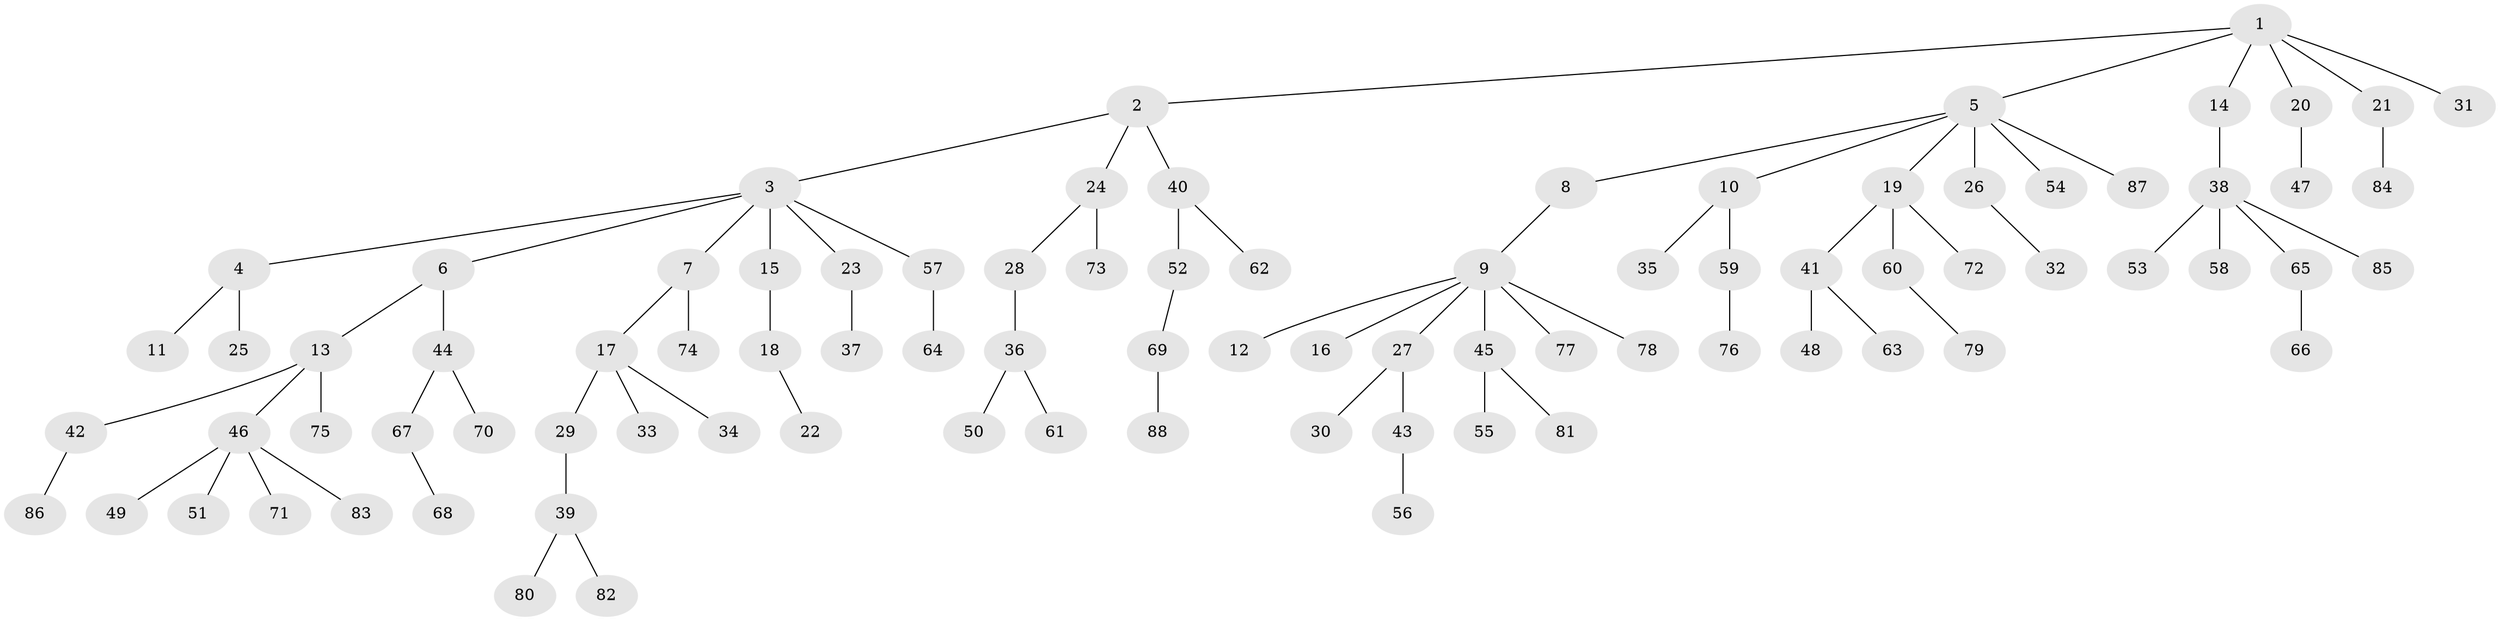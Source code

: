 // coarse degree distribution, {5: 0.045454545454545456, 7: 0.022727272727272728, 1: 0.4772727272727273, 6: 0.022727272727272728, 2: 0.3409090909090909, 3: 0.09090909090909091}
// Generated by graph-tools (version 1.1) at 2025/51/03/04/25 22:51:36]
// undirected, 88 vertices, 87 edges
graph export_dot {
  node [color=gray90,style=filled];
  1;
  2;
  3;
  4;
  5;
  6;
  7;
  8;
  9;
  10;
  11;
  12;
  13;
  14;
  15;
  16;
  17;
  18;
  19;
  20;
  21;
  22;
  23;
  24;
  25;
  26;
  27;
  28;
  29;
  30;
  31;
  32;
  33;
  34;
  35;
  36;
  37;
  38;
  39;
  40;
  41;
  42;
  43;
  44;
  45;
  46;
  47;
  48;
  49;
  50;
  51;
  52;
  53;
  54;
  55;
  56;
  57;
  58;
  59;
  60;
  61;
  62;
  63;
  64;
  65;
  66;
  67;
  68;
  69;
  70;
  71;
  72;
  73;
  74;
  75;
  76;
  77;
  78;
  79;
  80;
  81;
  82;
  83;
  84;
  85;
  86;
  87;
  88;
  1 -- 2;
  1 -- 5;
  1 -- 14;
  1 -- 20;
  1 -- 21;
  1 -- 31;
  2 -- 3;
  2 -- 24;
  2 -- 40;
  3 -- 4;
  3 -- 6;
  3 -- 7;
  3 -- 15;
  3 -- 23;
  3 -- 57;
  4 -- 11;
  4 -- 25;
  5 -- 8;
  5 -- 10;
  5 -- 19;
  5 -- 26;
  5 -- 54;
  5 -- 87;
  6 -- 13;
  6 -- 44;
  7 -- 17;
  7 -- 74;
  8 -- 9;
  9 -- 12;
  9 -- 16;
  9 -- 27;
  9 -- 45;
  9 -- 77;
  9 -- 78;
  10 -- 35;
  10 -- 59;
  13 -- 42;
  13 -- 46;
  13 -- 75;
  14 -- 38;
  15 -- 18;
  17 -- 29;
  17 -- 33;
  17 -- 34;
  18 -- 22;
  19 -- 41;
  19 -- 60;
  19 -- 72;
  20 -- 47;
  21 -- 84;
  23 -- 37;
  24 -- 28;
  24 -- 73;
  26 -- 32;
  27 -- 30;
  27 -- 43;
  28 -- 36;
  29 -- 39;
  36 -- 50;
  36 -- 61;
  38 -- 53;
  38 -- 58;
  38 -- 65;
  38 -- 85;
  39 -- 80;
  39 -- 82;
  40 -- 52;
  40 -- 62;
  41 -- 48;
  41 -- 63;
  42 -- 86;
  43 -- 56;
  44 -- 67;
  44 -- 70;
  45 -- 55;
  45 -- 81;
  46 -- 49;
  46 -- 51;
  46 -- 71;
  46 -- 83;
  52 -- 69;
  57 -- 64;
  59 -- 76;
  60 -- 79;
  65 -- 66;
  67 -- 68;
  69 -- 88;
}
